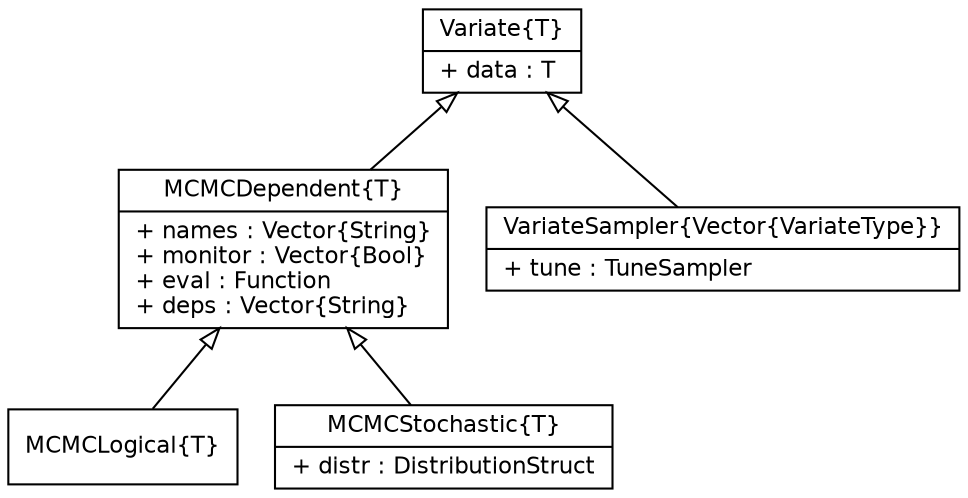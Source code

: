 digraph Variate {
	fontname = "Helvetica"
	fontsize = 11

	node [fontname = "Helvetica", fontsize = 11, shape = record]

	edge [fontname = "Helvetica", fontsize = 11, dir = back, arrowtail = empty]

	Variate [label = "{Variate\{T\}|+ data : T\l}"]

	MCMCDependent [label = "{MCMCDependent\{T\}|+ names : Vector\{String\}\l+ monitor : Vector\{Bool\}\l+ eval : Function\l+ deps : Vector\{String\}\l}"]
	
	MCMCLogical [label = "{MCMCLogical\{T\}}"]
	
	MCMCStochastic [label = "{MCMCStochastic\{T\}|+ distr : DistributionStruct\l}"]

	VariateSampler [label = "{VariateSampler\{Vector\{VariateType\}\}|+ tune : TuneSampler\l}"]
	
	Variate -> MCMCDependent
	MCMCDependent -> MCMCLogical
	MCMCDependent -> MCMCStochastic
	Variate -> VariateSampler

}
